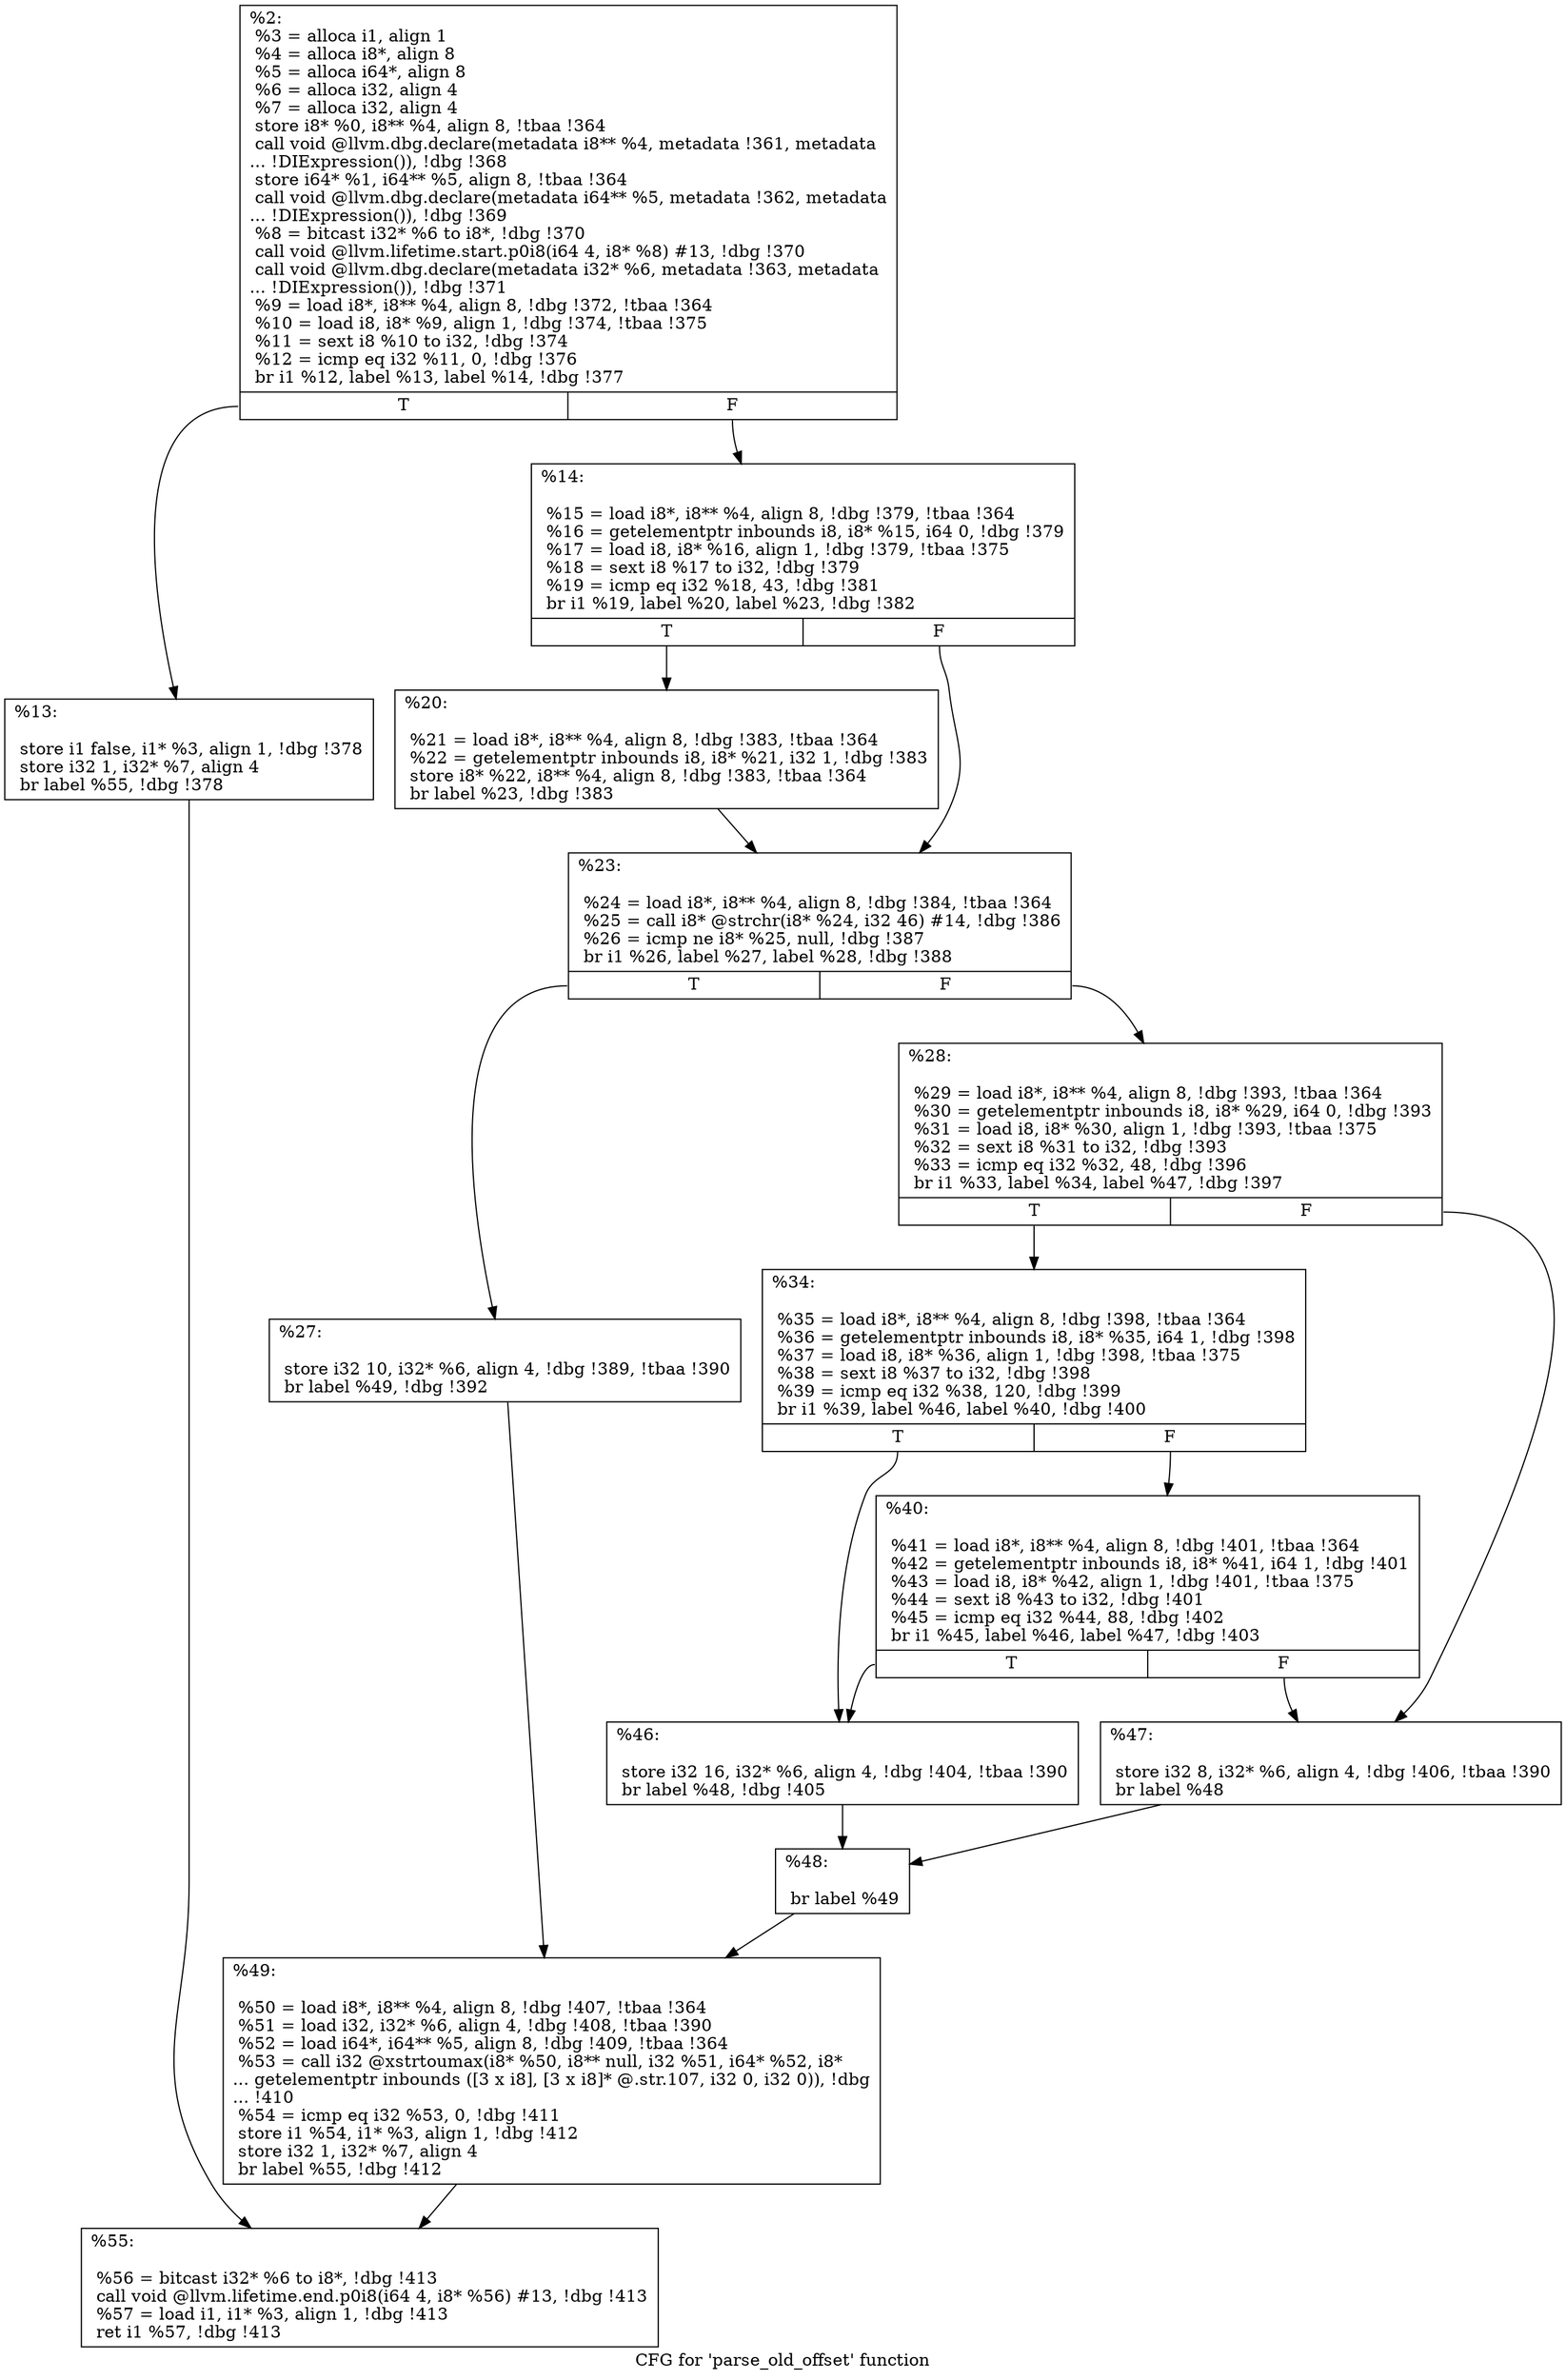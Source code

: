 digraph "CFG for 'parse_old_offset' function" {
	label="CFG for 'parse_old_offset' function";

	Node0x1b95e00 [shape=record,label="{%2:\l  %3 = alloca i1, align 1\l  %4 = alloca i8*, align 8\l  %5 = alloca i64*, align 8\l  %6 = alloca i32, align 4\l  %7 = alloca i32, align 4\l  store i8* %0, i8** %4, align 8, !tbaa !364\l  call void @llvm.dbg.declare(metadata i8** %4, metadata !361, metadata\l... !DIExpression()), !dbg !368\l  store i64* %1, i64** %5, align 8, !tbaa !364\l  call void @llvm.dbg.declare(metadata i64** %5, metadata !362, metadata\l... !DIExpression()), !dbg !369\l  %8 = bitcast i32* %6 to i8*, !dbg !370\l  call void @llvm.lifetime.start.p0i8(i64 4, i8* %8) #13, !dbg !370\l  call void @llvm.dbg.declare(metadata i32* %6, metadata !363, metadata\l... !DIExpression()), !dbg !371\l  %9 = load i8*, i8** %4, align 8, !dbg !372, !tbaa !364\l  %10 = load i8, i8* %9, align 1, !dbg !374, !tbaa !375\l  %11 = sext i8 %10 to i32, !dbg !374\l  %12 = icmp eq i32 %11, 0, !dbg !376\l  br i1 %12, label %13, label %14, !dbg !377\l|{<s0>T|<s1>F}}"];
	Node0x1b95e00:s0 -> Node0x1b95f30;
	Node0x1b95e00:s1 -> Node0x1b95f80;
	Node0x1b95f30 [shape=record,label="{%13:\l\l  store i1 false, i1* %3, align 1, !dbg !378\l  store i32 1, i32* %7, align 4\l  br label %55, !dbg !378\l}"];
	Node0x1b95f30 -> Node0x1b962f0;
	Node0x1b95f80 [shape=record,label="{%14:\l\l  %15 = load i8*, i8** %4, align 8, !dbg !379, !tbaa !364\l  %16 = getelementptr inbounds i8, i8* %15, i64 0, !dbg !379\l  %17 = load i8, i8* %16, align 1, !dbg !379, !tbaa !375\l  %18 = sext i8 %17 to i32, !dbg !379\l  %19 = icmp eq i32 %18, 43, !dbg !381\l  br i1 %19, label %20, label %23, !dbg !382\l|{<s0>T|<s1>F}}"];
	Node0x1b95f80:s0 -> Node0x1b95fd0;
	Node0x1b95f80:s1 -> Node0x1b96020;
	Node0x1b95fd0 [shape=record,label="{%20:\l\l  %21 = load i8*, i8** %4, align 8, !dbg !383, !tbaa !364\l  %22 = getelementptr inbounds i8, i8* %21, i32 1, !dbg !383\l  store i8* %22, i8** %4, align 8, !dbg !383, !tbaa !364\l  br label %23, !dbg !383\l}"];
	Node0x1b95fd0 -> Node0x1b96020;
	Node0x1b96020 [shape=record,label="{%23:\l\l  %24 = load i8*, i8** %4, align 8, !dbg !384, !tbaa !364\l  %25 = call i8* @strchr(i8* %24, i32 46) #14, !dbg !386\l  %26 = icmp ne i8* %25, null, !dbg !387\l  br i1 %26, label %27, label %28, !dbg !388\l|{<s0>T|<s1>F}}"];
	Node0x1b96020:s0 -> Node0x1b96070;
	Node0x1b96020:s1 -> Node0x1b960c0;
	Node0x1b96070 [shape=record,label="{%27:\l\l  store i32 10, i32* %6, align 4, !dbg !389, !tbaa !390\l  br label %49, !dbg !392\l}"];
	Node0x1b96070 -> Node0x1b962a0;
	Node0x1b960c0 [shape=record,label="{%28:\l\l  %29 = load i8*, i8** %4, align 8, !dbg !393, !tbaa !364\l  %30 = getelementptr inbounds i8, i8* %29, i64 0, !dbg !393\l  %31 = load i8, i8* %30, align 1, !dbg !393, !tbaa !375\l  %32 = sext i8 %31 to i32, !dbg !393\l  %33 = icmp eq i32 %32, 48, !dbg !396\l  br i1 %33, label %34, label %47, !dbg !397\l|{<s0>T|<s1>F}}"];
	Node0x1b960c0:s0 -> Node0x1b96110;
	Node0x1b960c0:s1 -> Node0x1b96200;
	Node0x1b96110 [shape=record,label="{%34:\l\l  %35 = load i8*, i8** %4, align 8, !dbg !398, !tbaa !364\l  %36 = getelementptr inbounds i8, i8* %35, i64 1, !dbg !398\l  %37 = load i8, i8* %36, align 1, !dbg !398, !tbaa !375\l  %38 = sext i8 %37 to i32, !dbg !398\l  %39 = icmp eq i32 %38, 120, !dbg !399\l  br i1 %39, label %46, label %40, !dbg !400\l|{<s0>T|<s1>F}}"];
	Node0x1b96110:s0 -> Node0x1b961b0;
	Node0x1b96110:s1 -> Node0x1b96160;
	Node0x1b96160 [shape=record,label="{%40:\l\l  %41 = load i8*, i8** %4, align 8, !dbg !401, !tbaa !364\l  %42 = getelementptr inbounds i8, i8* %41, i64 1, !dbg !401\l  %43 = load i8, i8* %42, align 1, !dbg !401, !tbaa !375\l  %44 = sext i8 %43 to i32, !dbg !401\l  %45 = icmp eq i32 %44, 88, !dbg !402\l  br i1 %45, label %46, label %47, !dbg !403\l|{<s0>T|<s1>F}}"];
	Node0x1b96160:s0 -> Node0x1b961b0;
	Node0x1b96160:s1 -> Node0x1b96200;
	Node0x1b961b0 [shape=record,label="{%46:\l\l  store i32 16, i32* %6, align 4, !dbg !404, !tbaa !390\l  br label %48, !dbg !405\l}"];
	Node0x1b961b0 -> Node0x1b96250;
	Node0x1b96200 [shape=record,label="{%47:\l\l  store i32 8, i32* %6, align 4, !dbg !406, !tbaa !390\l  br label %48\l}"];
	Node0x1b96200 -> Node0x1b96250;
	Node0x1b96250 [shape=record,label="{%48:\l\l  br label %49\l}"];
	Node0x1b96250 -> Node0x1b962a0;
	Node0x1b962a0 [shape=record,label="{%49:\l\l  %50 = load i8*, i8** %4, align 8, !dbg !407, !tbaa !364\l  %51 = load i32, i32* %6, align 4, !dbg !408, !tbaa !390\l  %52 = load i64*, i64** %5, align 8, !dbg !409, !tbaa !364\l  %53 = call i32 @xstrtoumax(i8* %50, i8** null, i32 %51, i64* %52, i8*\l... getelementptr inbounds ([3 x i8], [3 x i8]* @.str.107, i32 0, i32 0)), !dbg\l... !410\l  %54 = icmp eq i32 %53, 0, !dbg !411\l  store i1 %54, i1* %3, align 1, !dbg !412\l  store i32 1, i32* %7, align 4\l  br label %55, !dbg !412\l}"];
	Node0x1b962a0 -> Node0x1b962f0;
	Node0x1b962f0 [shape=record,label="{%55:\l\l  %56 = bitcast i32* %6 to i8*, !dbg !413\l  call void @llvm.lifetime.end.p0i8(i64 4, i8* %56) #13, !dbg !413\l  %57 = load i1, i1* %3, align 1, !dbg !413\l  ret i1 %57, !dbg !413\l}"];
}
